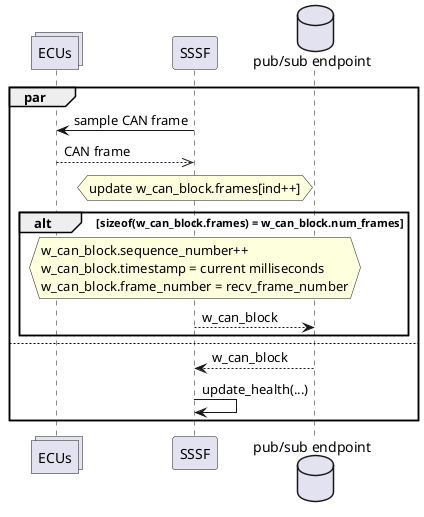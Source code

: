 @startuml
collections ECUs
participant SSSF
database "pub/sub endpoint" as pbs
par
ECUs <- SSSF : sample CAN frame
ECUs -->> SSSF: CAN frame
hnote over SSSF
update w_can_block.frames[ind++]
' if receieved frame ID in crititcal
endhnote
alt sizeof(w_can_block.frames) = w_can_block.num_frames
hnote over SSSF
w_can_block.sequence_number++
w_can_block.timestamp = current milliseconds
w_can_block.frame_number = recv_frame_number
endnote
SSSF --> pbs: w_can_block
end
else
SSSF <-- pbs: w_can_block
SSSF -> SSSF: update_health(...)
hnote over SSSF
endhnote 
end
@enduml